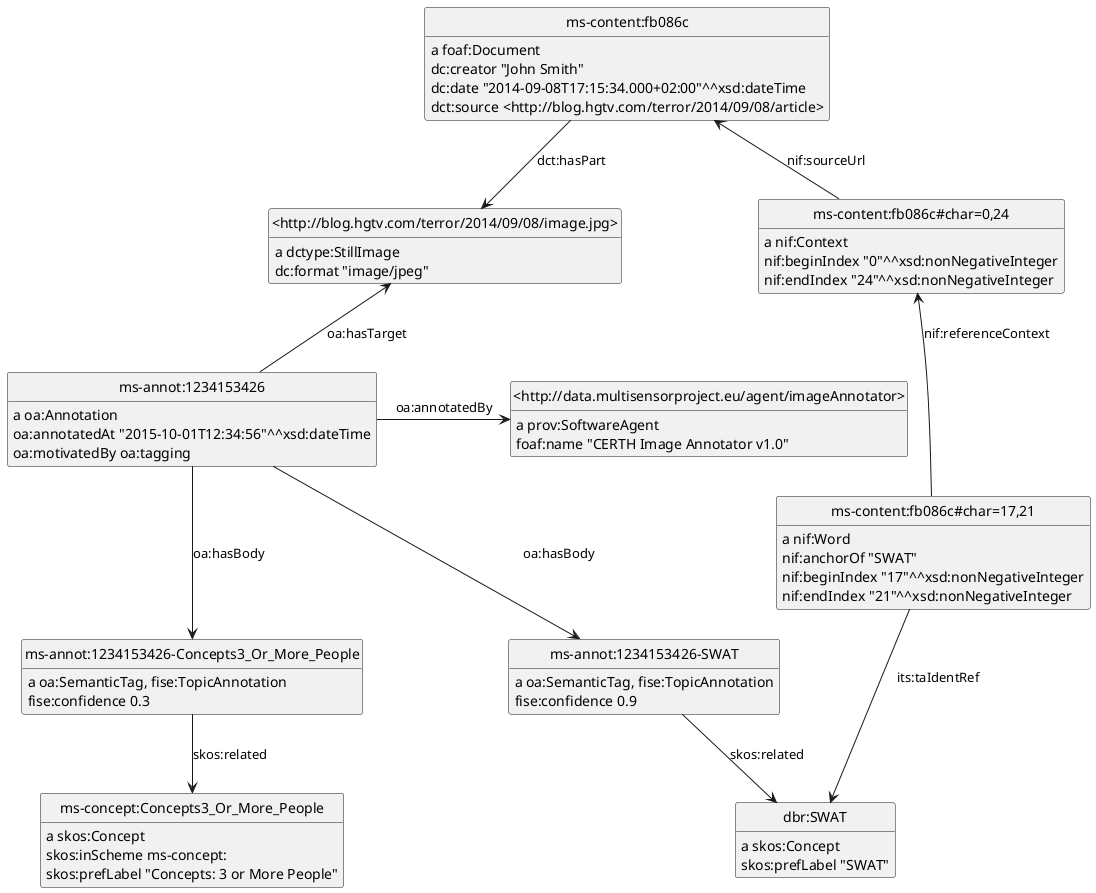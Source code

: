 @startuml
hide empty methods
hide empty attributes
hide circle
skinparam classAttributeIconSize 0
class ms_annot_1234153426_SWAT as "ms-annot:1234153426-SWAT"
ms_annot_1234153426_SWAT : a oa:SemanticTag, fise:TopicAnnotation
class dbr_SWAT as "dbr:SWAT"
ms_annot_1234153426_SWAT --> dbr_SWAT : skos:related
ms_annot_1234153426_SWAT : fise:confidence 0.9
class _http___blog_hgtv_com_terror_2014_09_08_image_jpg_ as "<http://blog.hgtv.com/terror/2014/09/08/image.jpg>"
_http___blog_hgtv_com_terror_2014_09_08_image_jpg_ : a dctype:StillImage
_http___blog_hgtv_com_terror_2014_09_08_image_jpg_ : dc:format "image/jpeg"
class ms_concept_Concepts3_Or_More_People as "ms-concept:Concepts3_Or_More_People"
ms_concept_Concepts3_Or_More_People : a skos:Concept
ms_concept_Concepts3_Or_More_People : skos:inScheme ms-concept:
ms_concept_Concepts3_Or_More_People : skos:prefLabel "Concepts: 3 or More People"
class ms_content_fb086c_char_17_21 as "ms-content:fb086c#char=17,21"
ms_content_fb086c_char_17_21 : a nif:Word
class ms_content_fb086c_char_0_24 as "ms-content:fb086c#char=0,24"
ms_content_fb086c_char_17_21 -up-> ms_content_fb086c_char_0_24 : nif:referenceContext
ms_content_fb086c_char_17_21 --> dbr_SWAT : its:taIdentRef
ms_content_fb086c_char_17_21 : nif:anchorOf "SWAT"
ms_content_fb086c_char_17_21 : nif:beginIndex "17"^^xsd:nonNegativeInteger
ms_content_fb086c_char_17_21 : nif:endIndex "21"^^xsd:nonNegativeInteger
dbr_SWAT : a skos:Concept
dbr_SWAT : skos:prefLabel "SWAT"
class ms_annot_1234153426 as "ms-annot:1234153426"
ms_annot_1234153426 : a oa:Annotation
class ms_annot_1234153426_Concepts3_Or_More_People as "ms-annot:1234153426-Concepts3_Or_More_People"
ms_annot_1234153426 --> ms_annot_1234153426_Concepts3_Or_More_People : oa:hasBody
ms_annot_1234153426 --> ms_annot_1234153426_SWAT : oa:hasBody
class _http___data_multisensorproject_eu_agent_imageAnnotator_ as "<http://data.multisensorproject.eu/agent/imageAnnotator>"
ms_annot_1234153426 -right-> _http___data_multisensorproject_eu_agent_imageAnnotator_ : oa:annotatedBy
ms_annot_1234153426 -up-> _http___blog_hgtv_com_terror_2014_09_08_image_jpg_ : oa:hasTarget
ms_annot_1234153426 : oa:annotatedAt "2015-10-01T12:34:56"^^xsd:dateTime
ms_annot_1234153426 : oa:motivatedBy oa:tagging
ms_annot_1234153426_Concepts3_Or_More_People : a oa:SemanticTag, fise:TopicAnnotation
ms_annot_1234153426_Concepts3_Or_More_People --> ms_concept_Concepts3_Or_More_People : skos:related
ms_annot_1234153426_Concepts3_Or_More_People : fise:confidence 0.3
_http___data_multisensorproject_eu_agent_imageAnnotator_ : a prov:SoftwareAgent
_http___data_multisensorproject_eu_agent_imageAnnotator_ : foaf:name "CERTH Image Annotator v1.0"
ms_content_fb086c_char_0_24 : a nif:Context
class ms_content_fb086c as "ms-content:fb086c"
ms_content_fb086c_char_0_24 -up-> ms_content_fb086c : nif:sourceUrl
ms_content_fb086c_char_0_24 : nif:beginIndex "0"^^xsd:nonNegativeInteger
ms_content_fb086c_char_0_24 : nif:endIndex "24"^^xsd:nonNegativeInteger
ms_content_fb086c : a foaf:Document
ms_content_fb086c --> _http___blog_hgtv_com_terror_2014_09_08_image_jpg_ : dct:hasPart
ms_content_fb086c : dc:creator "John Smith"
ms_content_fb086c : dc:date "2014-09-08T17:15:34.000+02:00"^^xsd:dateTime
ms_content_fb086c : dct:source <http://blog.hgtv.com/terror/2014/09/08/article>
@enduml

